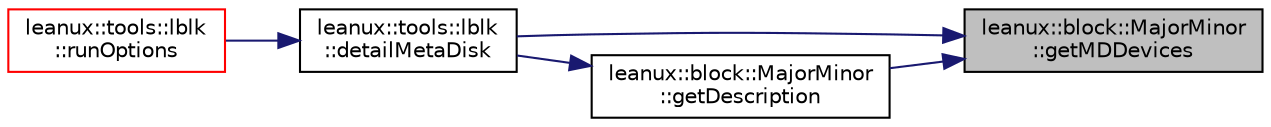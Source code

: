 digraph "leanux::block::MajorMinor::getMDDevices"
{
 // LATEX_PDF_SIZE
  bgcolor="transparent";
  edge [fontname="Helvetica",fontsize="10",labelfontname="Helvetica",labelfontsize="10"];
  node [fontname="Helvetica",fontsize="10",shape=record];
  rankdir="RL";
  Node1 [label="leanux::block::MajorMinor\l::getMDDevices",height=0.2,width=0.4,color="black", fillcolor="grey75", style="filled", fontcolor="black",tooltip="Get the number of members in the MetaDisk or zero if not a MetaDisk."];
  Node1 -> Node2 [dir="back",color="midnightblue",fontsize="10",style="solid",fontname="Helvetica"];
  Node2 [label="leanux::tools::lblk\l::detailMetaDisk",height=0.2,width=0.4,color="black",URL="$namespaceleanux_1_1tools_1_1lblk.html#a3ed79ca6c9f478be774a6d9f4a4cb016",tooltip="Write MetaDisk details."];
  Node2 -> Node3 [dir="back",color="midnightblue",fontsize="10",style="solid",fontname="Helvetica"];
  Node3 [label="leanux::tools::lblk\l::runOptions",height=0.2,width=0.4,color="red",URL="$namespaceleanux_1_1tools_1_1lblk.html#aafee1346a1081bfa4f7470f921cd66b8",tooltip="Direct output run from options."];
  Node1 -> Node6 [dir="back",color="midnightblue",fontsize="10",style="solid",fontname="Helvetica"];
  Node6 [label="leanux::block::MajorMinor\l::getDescription",height=0.2,width=0.4,color="black",URL="$classleanux_1_1block_1_1MajorMinor.html#a26a2363b1eea927b6ebb4aad44dea876",tooltip="Get a pretty-print description for the device."];
  Node6 -> Node2 [dir="back",color="midnightblue",fontsize="10",style="solid",fontname="Helvetica"];
}
